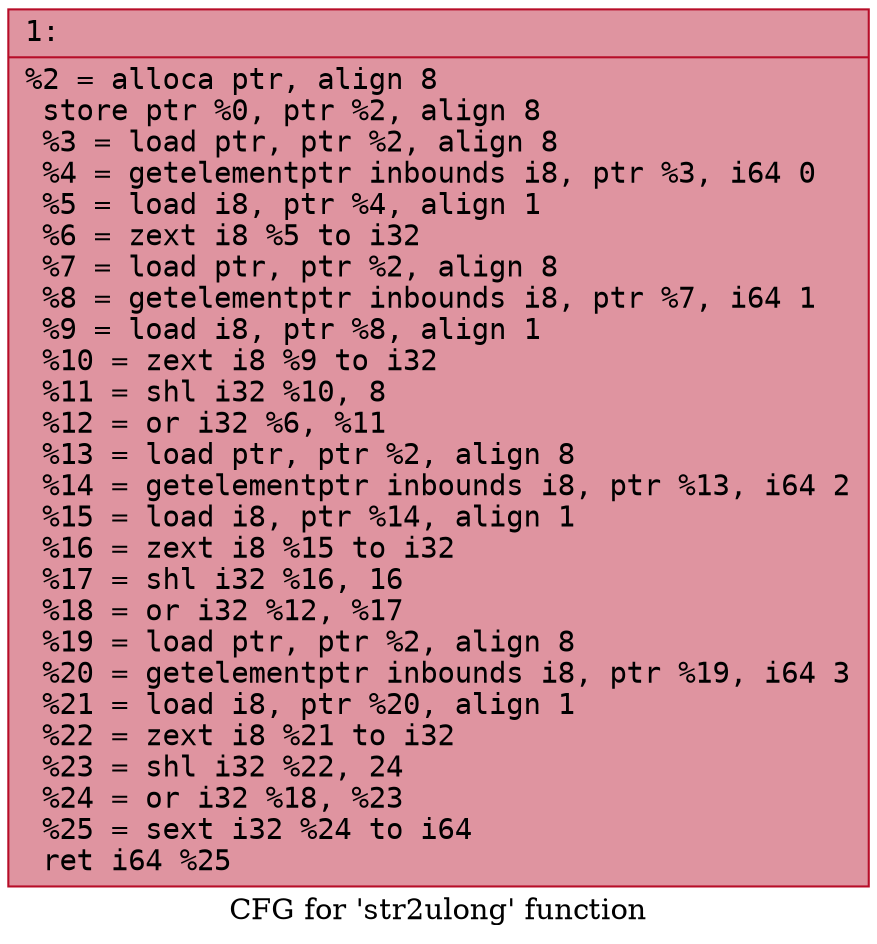 digraph "CFG for 'str2ulong' function" {
	label="CFG for 'str2ulong' function";

	Node0x6000005bfd40 [shape=record,color="#b70d28ff", style=filled, fillcolor="#b70d2870" fontname="Courier",label="{1:\l|  %2 = alloca ptr, align 8\l  store ptr %0, ptr %2, align 8\l  %3 = load ptr, ptr %2, align 8\l  %4 = getelementptr inbounds i8, ptr %3, i64 0\l  %5 = load i8, ptr %4, align 1\l  %6 = zext i8 %5 to i32\l  %7 = load ptr, ptr %2, align 8\l  %8 = getelementptr inbounds i8, ptr %7, i64 1\l  %9 = load i8, ptr %8, align 1\l  %10 = zext i8 %9 to i32\l  %11 = shl i32 %10, 8\l  %12 = or i32 %6, %11\l  %13 = load ptr, ptr %2, align 8\l  %14 = getelementptr inbounds i8, ptr %13, i64 2\l  %15 = load i8, ptr %14, align 1\l  %16 = zext i8 %15 to i32\l  %17 = shl i32 %16, 16\l  %18 = or i32 %12, %17\l  %19 = load ptr, ptr %2, align 8\l  %20 = getelementptr inbounds i8, ptr %19, i64 3\l  %21 = load i8, ptr %20, align 1\l  %22 = zext i8 %21 to i32\l  %23 = shl i32 %22, 24\l  %24 = or i32 %18, %23\l  %25 = sext i32 %24 to i64\l  ret i64 %25\l}"];
}
